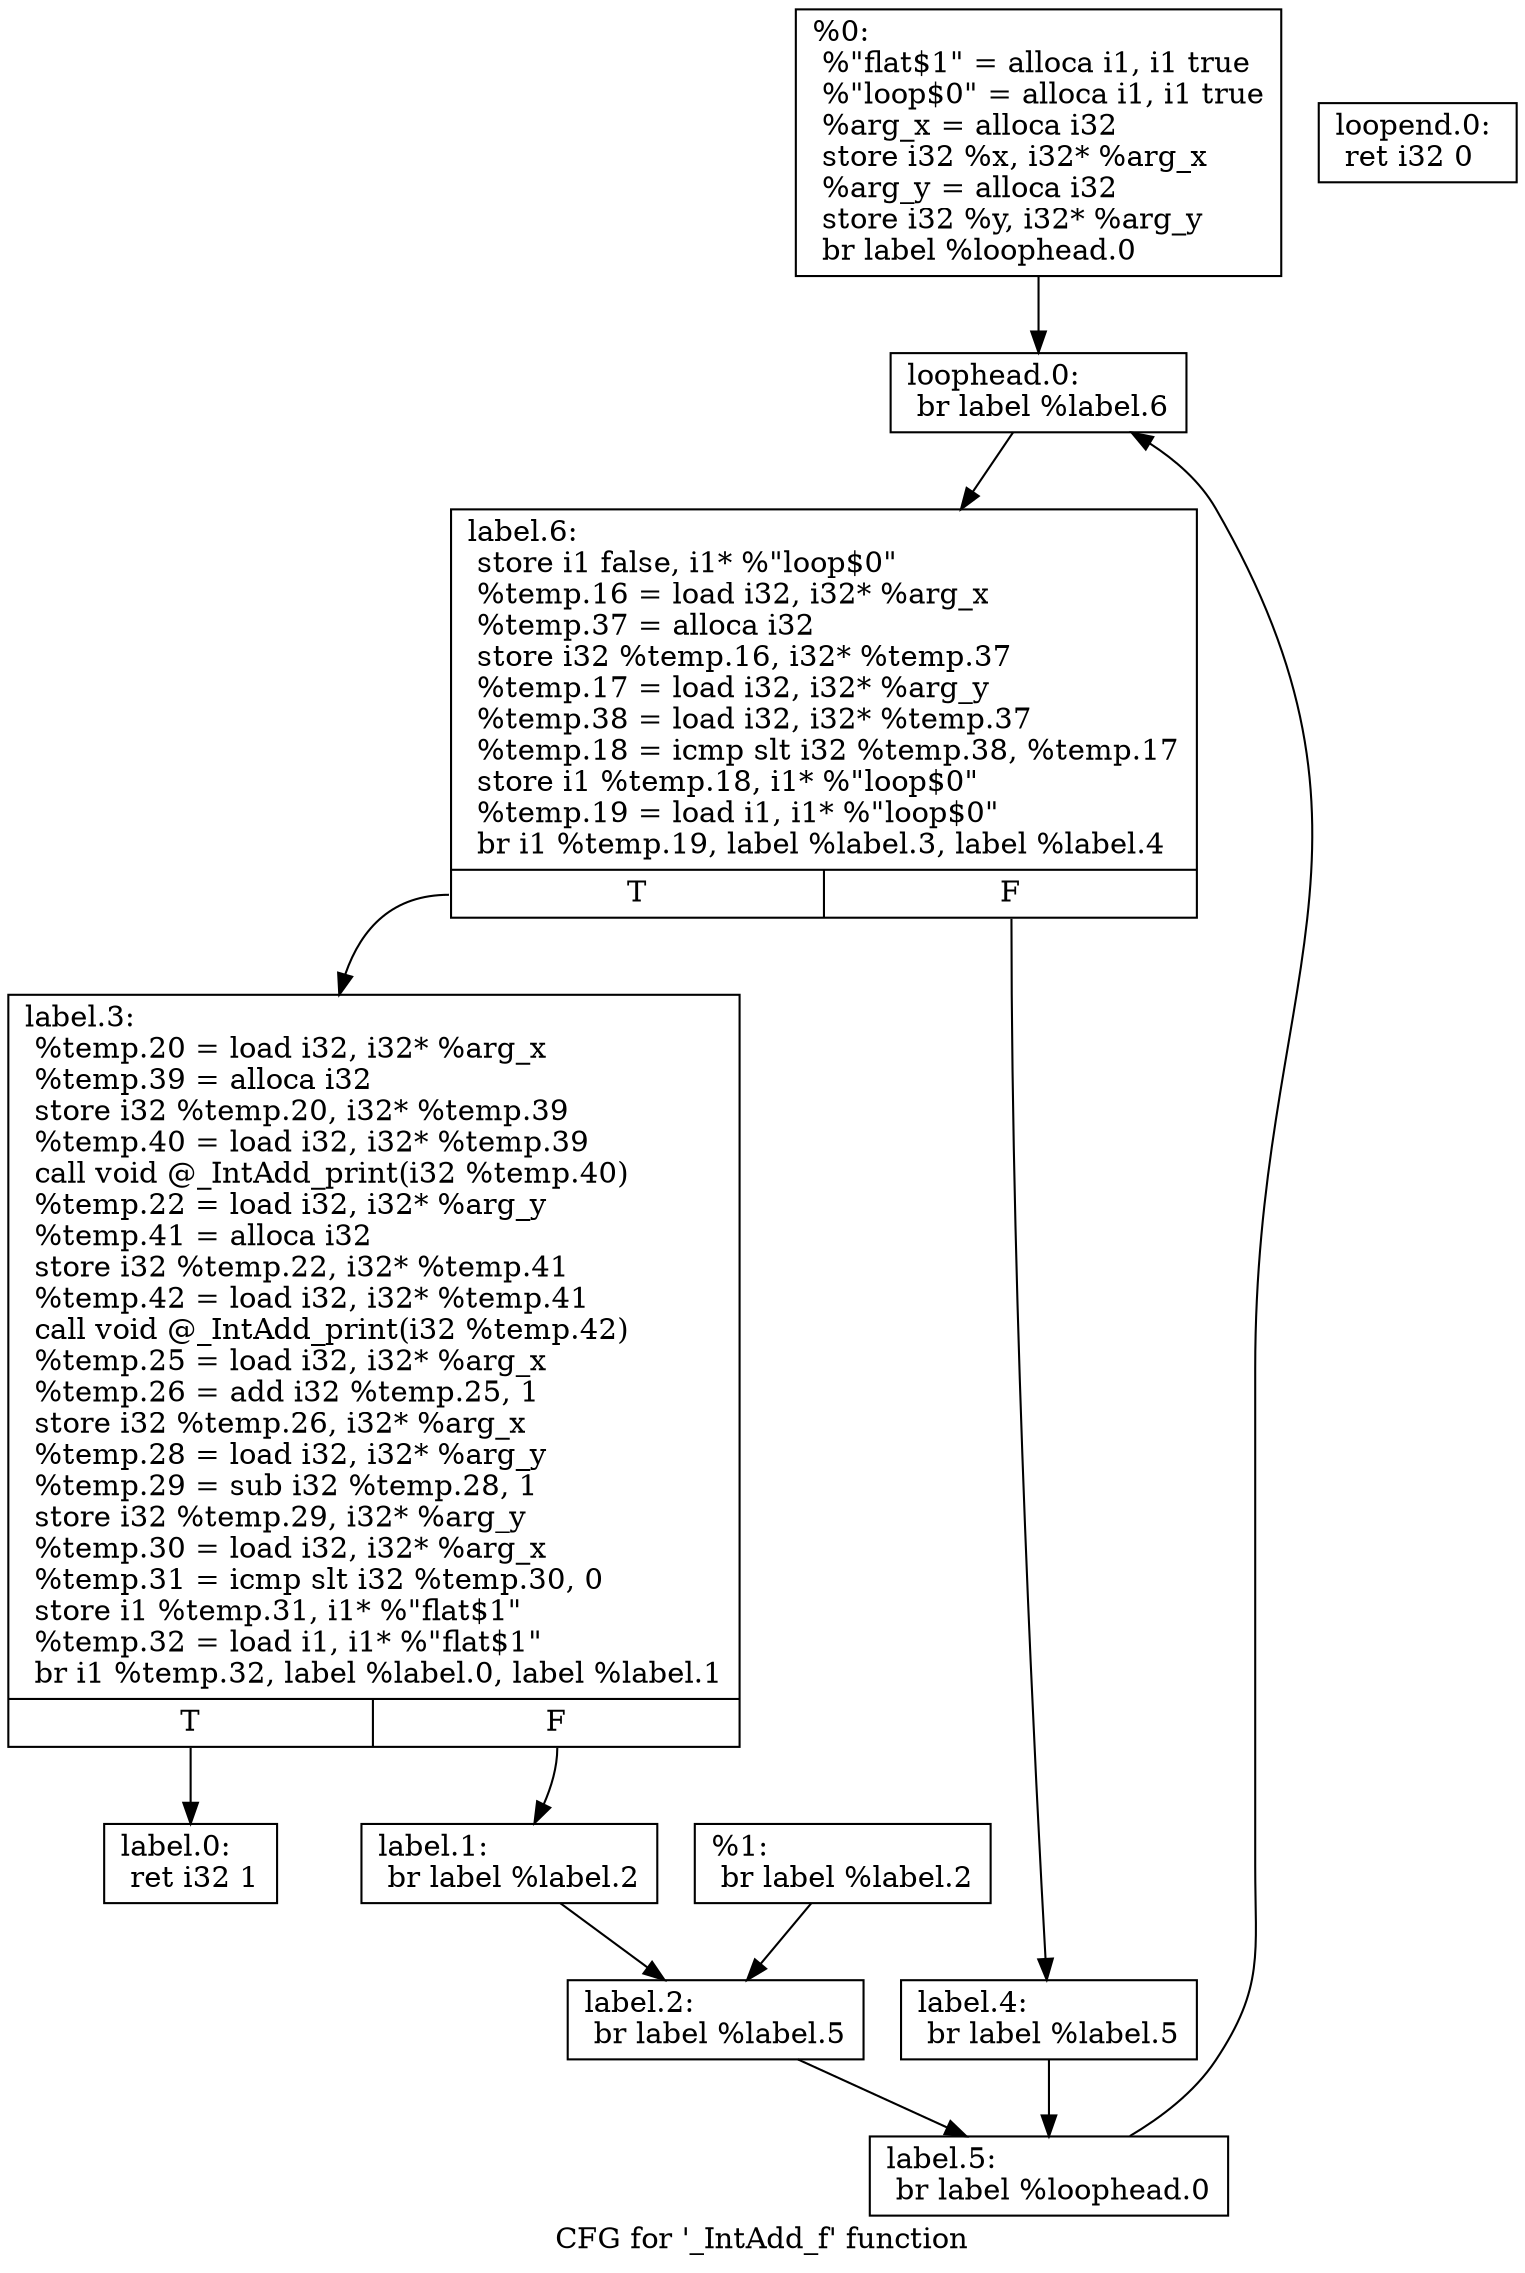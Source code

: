 digraph "CFG for '_IntAdd_f' function" {
	label="CFG for '_IntAdd_f' function";

	Node0x7fef90416de0 [shape=record,label="{%0:\l  %\"flat$1\" = alloca i1, i1 true\l  %\"loop$0\" = alloca i1, i1 true\l  %arg_x = alloca i32\l  store i32 %x, i32* %arg_x\l  %arg_y = alloca i32\l  store i32 %y, i32* %arg_y\l  br label %loophead.0\l}"];
	Node0x7fef90416de0 -> Node0x7fef90417180;
	Node0x7fef90417180 [shape=record,label="{loophead.0:                                       \l  br label %label.6\l}"];
	Node0x7fef90417180 -> Node0x7fef904171f0;
	Node0x7fef904171f0 [shape=record,label="{label.6:                                          \l  store i1 false, i1* %\"loop$0\"\l  %temp.16 = load i32, i32* %arg_x\l  %temp.37 = alloca i32\l  store i32 %temp.16, i32* %temp.37\l  %temp.17 = load i32, i32* %arg_y\l  %temp.38 = load i32, i32* %temp.37\l  %temp.18 = icmp slt i32 %temp.38, %temp.17\l  store i1 %temp.18, i1* %\"loop$0\"\l  %temp.19 = load i1, i1* %\"loop$0\"\l  br i1 %temp.19, label %label.3, label %label.4\l|{<s0>T|<s1>F}}"];
	Node0x7fef904171f0:s0 -> Node0x7fef90417930;
	Node0x7fef904171f0:s1 -> Node0x7fef904179d0;
	Node0x7fef90417930 [shape=record,label="{label.3:                                          \l  %temp.20 = load i32, i32* %arg_x\l  %temp.39 = alloca i32\l  store i32 %temp.20, i32* %temp.39\l  %temp.40 = load i32, i32* %temp.39\l  call void @_IntAdd_print(i32 %temp.40)\l  %temp.22 = load i32, i32* %arg_y\l  %temp.41 = alloca i32\l  store i32 %temp.22, i32* %temp.41\l  %temp.42 = load i32, i32* %temp.41\l  call void @_IntAdd_print(i32 %temp.42)\l  %temp.25 = load i32, i32* %arg_x\l  %temp.26 = add i32 %temp.25, 1\l  store i32 %temp.26, i32* %arg_x\l  %temp.28 = load i32, i32* %arg_y\l  %temp.29 = sub i32 %temp.28, 1\l  store i32 %temp.29, i32* %arg_y\l  %temp.30 = load i32, i32* %arg_x\l  %temp.31 = icmp slt i32 %temp.30, 0\l  store i1 %temp.31, i1* %\"flat$1\"\l  %temp.32 = load i1, i1* %\"flat$1\"\l  br i1 %temp.32, label %label.0, label %label.1\l|{<s0>T|<s1>F}}"];
	Node0x7fef90417930:s0 -> Node0x7fef90418610;
	Node0x7fef90417930:s1 -> Node0x7fef904186d0;
	Node0x7fef90418610 [shape=record,label="{label.0:                                          \l  ret i32 1\l}"];
	Node0x7fef90418680 [shape=record,label="{%1:                                                  \l  br label %label.2\l}"];
	Node0x7fef90418680 -> Node0x7fef904188c0;
	Node0x7fef904186d0 [shape=record,label="{label.1:                                          \l  br label %label.2\l}"];
	Node0x7fef904186d0 -> Node0x7fef904188c0;
	Node0x7fef904188c0 [shape=record,label="{label.2:                                          \l  br label %label.5\l}"];
	Node0x7fef904188c0 -> Node0x7fef90418910;
	Node0x7fef904179d0 [shape=record,label="{label.4:                                          \l  br label %label.5\l}"];
	Node0x7fef904179d0 -> Node0x7fef90418910;
	Node0x7fef90418910 [shape=record,label="{label.5:                                          \l  br label %loophead.0\l}"];
	Node0x7fef90418910 -> Node0x7fef90417180;
	Node0x7fef90418740 [shape=record,label="{loopend.0:                                        \l  ret i32 0\l}"];
}
